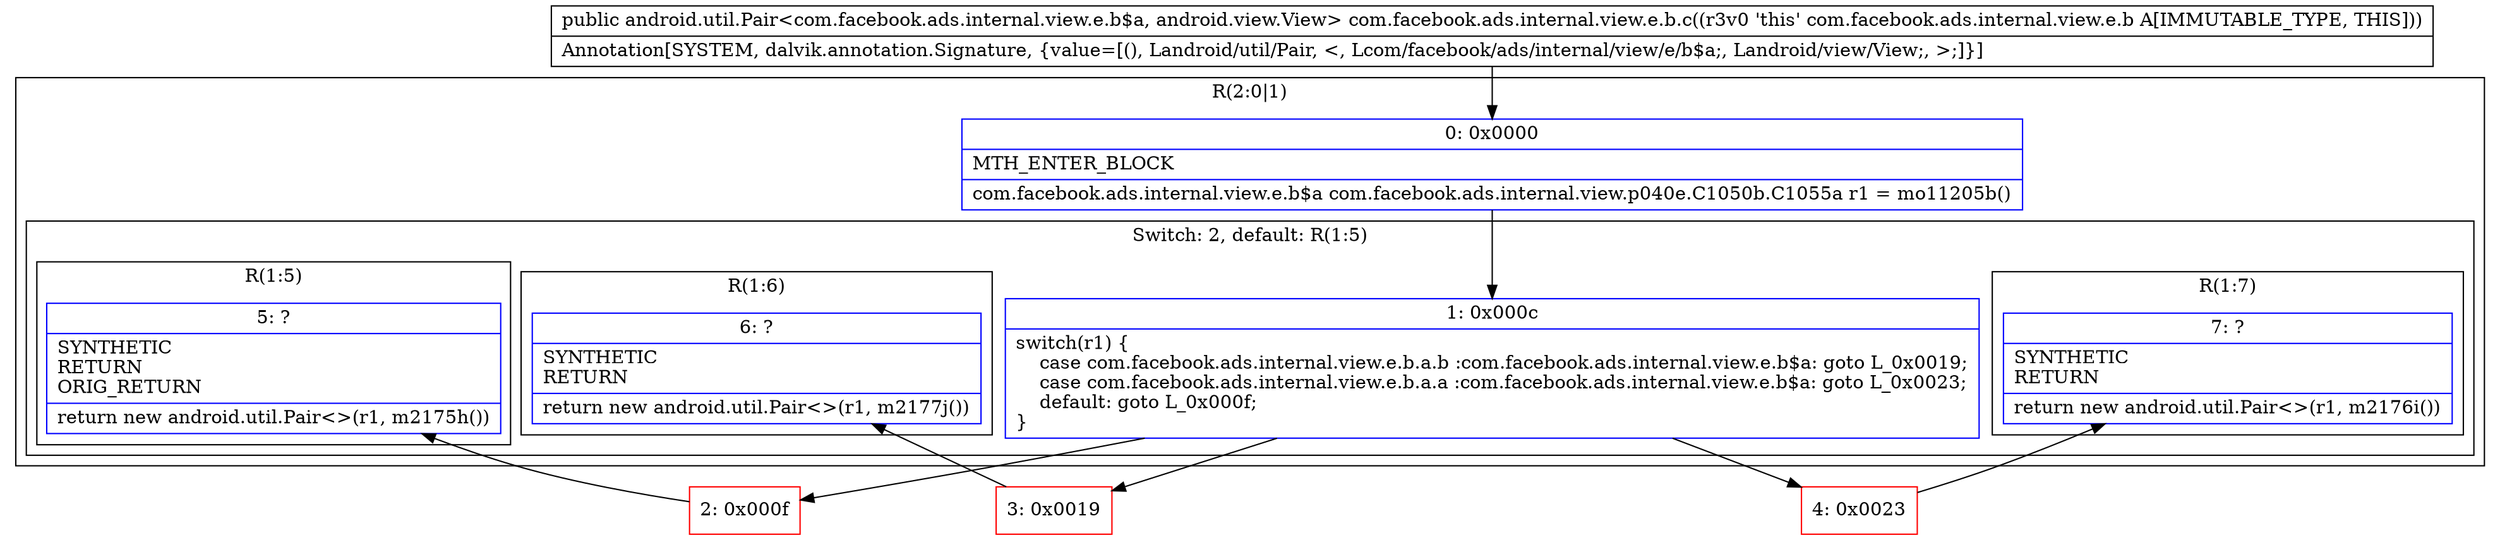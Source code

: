 digraph "CFG forcom.facebook.ads.internal.view.e.b.c()Landroid\/util\/Pair;" {
subgraph cluster_Region_1498827311 {
label = "R(2:0|1)";
node [shape=record,color=blue];
Node_0 [shape=record,label="{0\:\ 0x0000|MTH_ENTER_BLOCK\l|com.facebook.ads.internal.view.e.b$a com.facebook.ads.internal.view.p040e.C1050b.C1055a r1 = mo11205b()\l}"];
subgraph cluster_SwitchRegion_196568719 {
label = "Switch: 2, default: R(1:5)";
node [shape=record,color=blue];
Node_1 [shape=record,label="{1\:\ 0x000c|switch(r1) \{\l    case com.facebook.ads.internal.view.e.b.a.b :com.facebook.ads.internal.view.e.b$a: goto L_0x0019;\l    case com.facebook.ads.internal.view.e.b.a.a :com.facebook.ads.internal.view.e.b$a: goto L_0x0023;\l    default: goto L_0x000f;\l\}\l}"];
subgraph cluster_Region_713089937 {
label = "R(1:6)";
node [shape=record,color=blue];
Node_6 [shape=record,label="{6\:\ ?|SYNTHETIC\lRETURN\l|return new android.util.Pair\<\>(r1, m2177j())\l}"];
}
subgraph cluster_Region_900556133 {
label = "R(1:7)";
node [shape=record,color=blue];
Node_7 [shape=record,label="{7\:\ ?|SYNTHETIC\lRETURN\l|return new android.util.Pair\<\>(r1, m2176i())\l}"];
}
subgraph cluster_Region_1581340365 {
label = "R(1:5)";
node [shape=record,color=blue];
Node_5 [shape=record,label="{5\:\ ?|SYNTHETIC\lRETURN\lORIG_RETURN\l|return new android.util.Pair\<\>(r1, m2175h())\l}"];
}
}
}
Node_2 [shape=record,color=red,label="{2\:\ 0x000f}"];
Node_3 [shape=record,color=red,label="{3\:\ 0x0019}"];
Node_4 [shape=record,color=red,label="{4\:\ 0x0023}"];
MethodNode[shape=record,label="{public android.util.Pair\<com.facebook.ads.internal.view.e.b$a, android.view.View\> com.facebook.ads.internal.view.e.b.c((r3v0 'this' com.facebook.ads.internal.view.e.b A[IMMUTABLE_TYPE, THIS]))  | Annotation[SYSTEM, dalvik.annotation.Signature, \{value=[(), Landroid\/util\/Pair, \<, Lcom\/facebook\/ads\/internal\/view\/e\/b$a;, Landroid\/view\/View;, \>;]\}]\l}"];
MethodNode -> Node_0;
Node_0 -> Node_1;
Node_1 -> Node_2;
Node_1 -> Node_3;
Node_1 -> Node_4;
Node_2 -> Node_5;
Node_3 -> Node_6;
Node_4 -> Node_7;
}

